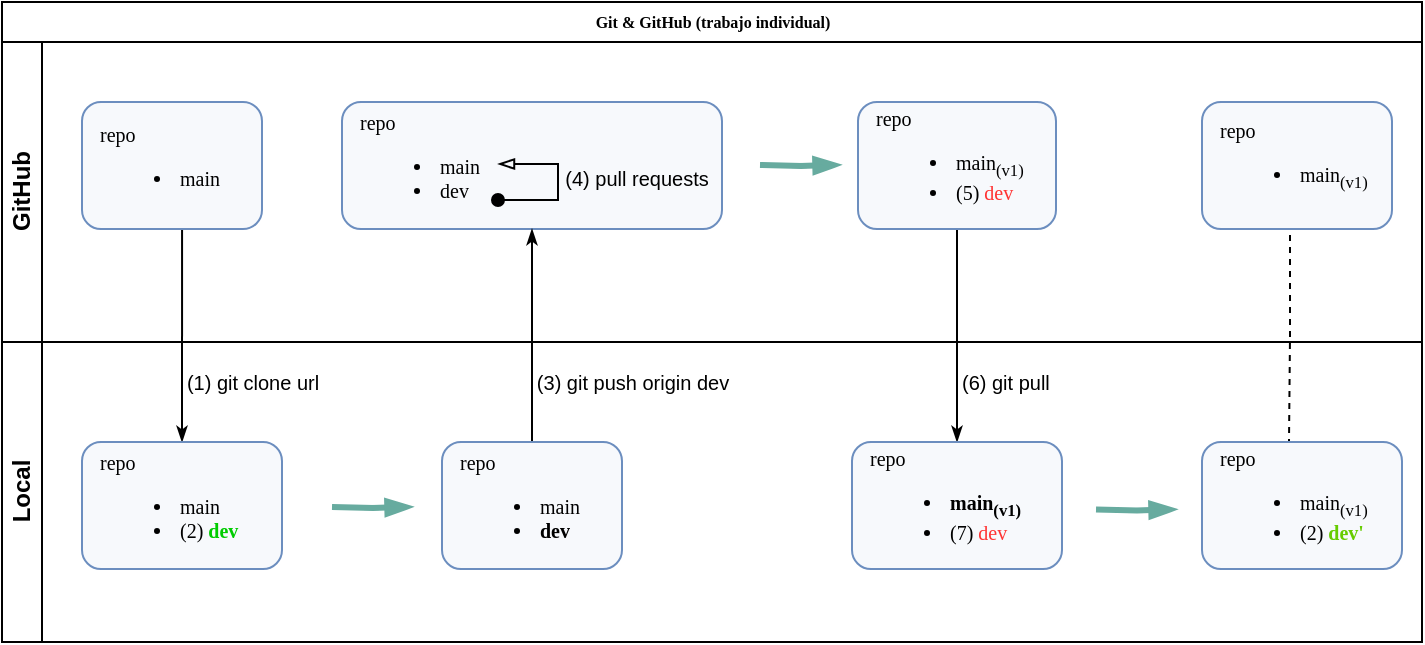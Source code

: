 <mxfile version="15.5.8" type="github">
  <diagram name="Page-1" id="c7488fd3-1785-93aa-aadb-54a6760d102a">
    <mxGraphModel dx="946" dy="591" grid="1" gridSize="10" guides="1" tooltips="1" connect="1" arrows="1" fold="1" page="1" pageScale="1" pageWidth="1100" pageHeight="850" background="none" math="0" shadow="0">
      <root>
        <mxCell id="0" />
        <mxCell id="1" parent="0" />
        <mxCell id="2b4e8129b02d487f-1" value="Git &amp;amp; GitHub (trabajo individual)" style="swimlane;html=1;childLayout=stackLayout;horizontal=1;startSize=20;horizontalStack=0;rounded=0;shadow=0;labelBackgroundColor=none;strokeWidth=1;fontFamily=Verdana;fontSize=8;align=center;" parent="1" vertex="1">
          <mxGeometry x="180" y="70" width="710" height="320" as="geometry" />
        </mxCell>
        <mxCell id="2b4e8129b02d487f-24" style="edgeStyle=orthogonalEdgeStyle;rounded=0;html=1;labelBackgroundColor=none;startArrow=none;startFill=0;startSize=5;endArrow=classicThin;endFill=1;endSize=5;jettySize=auto;orthogonalLoop=1;strokeWidth=1;fontFamily=Verdana;fontSize=8;entryX=0.5;entryY=0;entryDx=0;entryDy=0;exitX=0.556;exitY=0.945;exitDx=0;exitDy=0;exitPerimeter=0;" parent="2b4e8129b02d487f-1" source="2b4e8129b02d487f-6" target="4puBNBnCgwYLjHy2vO-K-1" edge="1">
          <mxGeometry relative="1" as="geometry">
            <mxPoint x="85.0" y="220" as="targetPoint" />
            <mxPoint x="90" y="120" as="sourcePoint" />
          </mxGeometry>
        </mxCell>
        <mxCell id="2b4e8129b02d487f-2" value="GitHub" style="swimlane;html=1;startSize=20;horizontal=0;" parent="2b4e8129b02d487f-1" vertex="1">
          <mxGeometry y="20" width="710" height="150" as="geometry" />
        </mxCell>
        <mxCell id="4puBNBnCgwYLjHy2vO-K-8" value="repo&lt;br&gt;&lt;ul&gt;&lt;li&gt;main&lt;/li&gt;&lt;li&gt;dev&lt;/li&gt;&lt;/ul&gt;" style="rounded=1;whiteSpace=wrap;html=1;shadow=0;labelBackgroundColor=none;strokeWidth=1;fontFamily=Verdana;fontSize=10;align=left;spacingLeft=7;fillColor=#F7F9FC;strokeColor=#6c8ebf;" parent="2b4e8129b02d487f-2" vertex="1">
          <mxGeometry x="170" y="30" width="190" height="63.5" as="geometry" />
        </mxCell>
        <mxCell id="2b4e8129b02d487f-6" value="repo&lt;br style=&quot;font-size: 10px&quot;&gt;&lt;ul style=&quot;font-size: 10px&quot;&gt;&lt;li style=&quot;font-size: 10px&quot;&gt;&lt;span style=&quot;font-size: 10px&quot;&gt;main&lt;/span&gt;&lt;/li&gt;&lt;/ul&gt;" style="rounded=1;whiteSpace=wrap;html=1;shadow=0;labelBackgroundColor=none;strokeWidth=1;fontFamily=Verdana;fontSize=10;align=left;spacingLeft=7;fillColor=#F7F9FC;strokeColor=#6c8ebf;" parent="2b4e8129b02d487f-2" vertex="1">
          <mxGeometry x="40" y="30" width="90" height="63.5" as="geometry" />
        </mxCell>
        <mxCell id="4puBNBnCgwYLjHy2vO-K-12" value="" style="endArrow=blockThin;html=1;rounded=0;fontSize=10;strokeWidth=1;endFill=0;startArrow=oval;startFill=1;" parent="2b4e8129b02d487f-2" edge="1">
          <mxGeometry width="50" height="50" relative="1" as="geometry">
            <mxPoint x="248" y="79" as="sourcePoint" />
            <mxPoint x="248" y="61" as="targetPoint" />
            <Array as="points">
              <mxPoint x="278" y="79" />
              <mxPoint x="278" y="61" />
            </Array>
          </mxGeometry>
        </mxCell>
        <mxCell id="4puBNBnCgwYLjHy2vO-K-13" value="(4) pull requests" style="text;html=1;align=center;verticalAlign=middle;resizable=0;points=[];autosize=1;strokeColor=none;fillColor=none;fontSize=10;" parent="2b4e8129b02d487f-2" vertex="1">
          <mxGeometry x="272" y="58" width="90" height="20" as="geometry" />
        </mxCell>
        <mxCell id="Iaq63VmZjsUIfGBuJp-A-9" style="edgeStyle=orthogonalEdgeStyle;rounded=0;orthogonalLoop=1;jettySize=auto;html=1;fontColor=#66CC00;startArrow=none;startFill=0;endArrow=blockThin;endFill=1;startSize=2;endSize=6;strokeColor=#67AB9F;strokeWidth=3;" parent="2b4e8129b02d487f-2" edge="1">
          <mxGeometry relative="1" as="geometry">
            <mxPoint x="419.0" y="61.46" as="targetPoint" />
            <mxPoint x="379" y="61.46" as="sourcePoint" />
          </mxGeometry>
        </mxCell>
        <mxCell id="2b4e8129b02d487f-4" value="Local" style="swimlane;html=1;startSize=20;horizontal=0;" parent="2b4e8129b02d487f-1" vertex="1">
          <mxGeometry y="170" width="710" height="150" as="geometry" />
        </mxCell>
        <mxCell id="4puBNBnCgwYLjHy2vO-K-1" value="repo&lt;br style=&quot;font-size: 10px&quot;&gt;&lt;ul style=&quot;font-size: 10px&quot;&gt;&lt;li style=&quot;font-size: 10px&quot;&gt;&lt;span style=&quot;font-size: 10px&quot;&gt;main&lt;/span&gt;&lt;/li&gt;&lt;li style=&quot;font-size: 10px&quot;&gt;&lt;span style=&quot;font-size: 10px&quot;&gt;(2) &lt;font color=&quot;#00cc00&quot; style=&quot;font-weight: bold&quot;&gt;dev&lt;/font&gt;&lt;/span&gt;&lt;/li&gt;&lt;/ul&gt;" style="rounded=1;whiteSpace=wrap;html=1;shadow=0;labelBackgroundColor=none;strokeWidth=1;fontFamily=Verdana;fontSize=10;align=left;spacingLeft=7;fillColor=#F7F9FC;strokeColor=#6c8ebf;" parent="2b4e8129b02d487f-4" vertex="1">
          <mxGeometry x="40" y="50" width="100" height="63.5" as="geometry" />
        </mxCell>
        <mxCell id="4puBNBnCgwYLjHy2vO-K-2" value="&lt;font style=&quot;font-size: 10px&quot;&gt;(1) git clone url&lt;/font&gt;" style="text;html=1;align=center;verticalAlign=middle;resizable=0;points=[];autosize=1;strokeColor=none;fillColor=none;" parent="2b4e8129b02d487f-4" vertex="1">
          <mxGeometry x="85" y="10" width="80" height="20" as="geometry" />
        </mxCell>
        <mxCell id="4puBNBnCgwYLjHy2vO-K-10" value="&lt;font style=&quot;font-size: 10px&quot;&gt;(3) git push origin dev&lt;/font&gt;" style="text;html=1;align=center;verticalAlign=middle;resizable=0;points=[];autosize=1;strokeColor=none;fillColor=none;" parent="2b4e8129b02d487f-4" vertex="1">
          <mxGeometry x="260" y="10" width="110" height="20" as="geometry" />
        </mxCell>
        <mxCell id="4puBNBnCgwYLjHy2vO-K-17" value="&lt;font style=&quot;font-size: 10px&quot;&gt;(6) git pull&lt;/font&gt;" style="text;html=1;align=left;verticalAlign=middle;resizable=0;points=[];autosize=1;strokeColor=none;fillColor=none;" parent="2b4e8129b02d487f-4" vertex="1">
          <mxGeometry x="478" y="10" width="60" height="20" as="geometry" />
        </mxCell>
        <mxCell id="Iaq63VmZjsUIfGBuJp-A-8" style="edgeStyle=orthogonalEdgeStyle;rounded=0;orthogonalLoop=1;jettySize=auto;html=1;fontColor=#66CC00;startArrow=none;startFill=0;endArrow=blockThin;endFill=1;startSize=2;endSize=6;strokeColor=#67AB9F;strokeWidth=3;" parent="2b4e8129b02d487f-4" edge="1">
          <mxGeometry relative="1" as="geometry">
            <mxPoint x="205.0" y="82.46" as="targetPoint" />
            <mxPoint x="165" y="82.46" as="sourcePoint" />
          </mxGeometry>
        </mxCell>
        <mxCell id="Iaq63VmZjsUIfGBuJp-A-10" style="edgeStyle=orthogonalEdgeStyle;rounded=0;orthogonalLoop=1;jettySize=auto;html=1;fontColor=#66CC00;startArrow=none;startFill=0;endArrow=blockThin;endFill=1;startSize=2;endSize=6;strokeColor=#67AB9F;strokeWidth=3;" parent="2b4e8129b02d487f-4" edge="1">
          <mxGeometry relative="1" as="geometry">
            <mxPoint x="587.0" y="83.7" as="targetPoint" />
            <mxPoint x="547" y="83.7" as="sourcePoint" />
          </mxGeometry>
        </mxCell>
        <mxCell id="4puBNBnCgwYLjHy2vO-K-7" style="edgeStyle=orthogonalEdgeStyle;rounded=0;html=1;labelBackgroundColor=none;startArrow=classicThin;startFill=1;startSize=5;endArrow=none;endFill=0;endSize=5;jettySize=auto;orthogonalLoop=1;strokeWidth=1;fontFamily=Verdana;fontSize=8;entryX=0.5;entryY=0;entryDx=0;entryDy=0;" parent="1" source="4puBNBnCgwYLjHy2vO-K-8" target="4puBNBnCgwYLjHy2vO-K-9" edge="1">
          <mxGeometry relative="1" as="geometry">
            <mxPoint x="265.0" y="220" as="targetPoint" />
          </mxGeometry>
        </mxCell>
        <mxCell id="4puBNBnCgwYLjHy2vO-K-9" value="repo&lt;br style=&quot;font-size: 10px&quot;&gt;&lt;ul style=&quot;font-size: 10px&quot;&gt;&lt;li style=&quot;font-size: 10px&quot;&gt;&lt;span style=&quot;font-size: 10px&quot;&gt;main&lt;/span&gt;&lt;/li&gt;&lt;li style=&quot;font-size: 10px&quot;&gt;&lt;span style=&quot;font-size: 10px&quot;&gt;&lt;b&gt;dev&lt;/b&gt;&lt;/span&gt;&lt;/li&gt;&lt;/ul&gt;" style="rounded=1;whiteSpace=wrap;html=1;shadow=0;labelBackgroundColor=none;strokeWidth=1;fontFamily=Verdana;fontSize=10;align=left;spacingLeft=7;fillColor=#F7F9FC;strokeColor=#6c8ebf;" parent="1" vertex="1">
          <mxGeometry x="400" y="290" width="90" height="63.5" as="geometry" />
        </mxCell>
        <mxCell id="4puBNBnCgwYLjHy2vO-K-14" style="edgeStyle=orthogonalEdgeStyle;rounded=0;html=1;labelBackgroundColor=none;startArrow=none;startFill=0;startSize=5;endArrow=classicThin;endFill=1;endSize=5;jettySize=auto;orthogonalLoop=1;strokeWidth=1;fontFamily=Verdana;fontSize=8;entryX=0.5;entryY=0;entryDx=0;entryDy=0;" parent="1" source="4puBNBnCgwYLjHy2vO-K-16" target="4puBNBnCgwYLjHy2vO-K-15" edge="1">
          <mxGeometry relative="1" as="geometry">
            <mxPoint x="466.0" y="220" as="targetPoint" />
          </mxGeometry>
        </mxCell>
        <mxCell id="4puBNBnCgwYLjHy2vO-K-15" value="repo&lt;br style=&quot;font-size: 10px&quot;&gt;&lt;ul style=&quot;font-size: 10px&quot;&gt;&lt;li style=&quot;font-size: 10px&quot;&gt;&lt;span style=&quot;font-size: 10px&quot;&gt;&lt;b&gt;main&lt;sub&gt;(v1)&lt;/sub&gt;&lt;/b&gt;&lt;/span&gt;&lt;/li&gt;&lt;li&gt;(7)&lt;font color=&quot;#ff3333&quot;&gt;&amp;nbsp;dev&lt;/font&gt;&lt;/li&gt;&lt;/ul&gt;" style="rounded=1;whiteSpace=wrap;html=1;shadow=0;labelBackgroundColor=none;strokeWidth=1;fontFamily=Verdana;fontSize=10;align=left;spacingLeft=7;fillColor=#F7F9FC;strokeColor=#6c8ebf;" parent="1" vertex="1">
          <mxGeometry x="605" y="290" width="105" height="63.5" as="geometry" />
        </mxCell>
        <mxCell id="4puBNBnCgwYLjHy2vO-K-16" value="repo&lt;br&gt;&lt;ul&gt;&lt;li&gt;main&lt;sub&gt;(v1)&lt;/sub&gt;&lt;/li&gt;&lt;li&gt;(5)&lt;font color=&quot;#ff3333&quot;&gt; dev&lt;/font&gt;&lt;/li&gt;&lt;/ul&gt;" style="rounded=1;whiteSpace=wrap;html=1;shadow=0;labelBackgroundColor=none;strokeWidth=1;fontFamily=Verdana;fontSize=10;align=left;spacingLeft=7;fillColor=#F7F9FC;strokeColor=#6c8ebf;" parent="1" vertex="1">
          <mxGeometry x="608" y="120" width="99" height="63.5" as="geometry" />
        </mxCell>
        <mxCell id="Iaq63VmZjsUIfGBuJp-A-4" style="edgeStyle=orthogonalEdgeStyle;rounded=0;html=1;labelBackgroundColor=none;startArrow=none;startFill=0;startSize=5;endArrow=none;endFill=0;endSize=5;jettySize=auto;orthogonalLoop=1;strokeWidth=1;fontFamily=Verdana;fontSize=8;entryX=0.5;entryY=0;entryDx=0;entryDy=0;dashed=1;" parent="1" edge="1">
          <mxGeometry relative="1" as="geometry">
            <mxPoint x="823.5" y="290" as="targetPoint" />
            <mxPoint x="821" y="183.5" as="sourcePoint" />
            <Array as="points">
              <mxPoint x="824" y="184" />
              <mxPoint x="824" y="237" />
            </Array>
          </mxGeometry>
        </mxCell>
        <mxCell id="Iaq63VmZjsUIfGBuJp-A-5" value="repo&lt;br style=&quot;font-size: 10px&quot;&gt;&lt;ul style=&quot;font-size: 10px&quot;&gt;&lt;li style=&quot;font-size: 10px&quot;&gt;&lt;span style=&quot;font-size: 10px&quot;&gt;main&lt;sub&gt;(v1)&lt;/sub&gt;&lt;/span&gt;&lt;/li&gt;&lt;li&gt;(2)&lt;font color=&quot;#ff3333&quot;&gt;&amp;nbsp;&lt;/font&gt;&lt;b&gt;&lt;font color=&quot;#66cc00&quot;&gt;dev&#39;&lt;/font&gt;&lt;/b&gt;&lt;/li&gt;&lt;/ul&gt;" style="rounded=1;whiteSpace=wrap;html=1;shadow=0;labelBackgroundColor=none;strokeWidth=1;fontFamily=Verdana;fontSize=10;align=left;spacingLeft=7;fillColor=#F7F9FC;strokeColor=#6c8ebf;" parent="1" vertex="1">
          <mxGeometry x="780" y="290" width="100" height="63.5" as="geometry" />
        </mxCell>
        <mxCell id="Iaq63VmZjsUIfGBuJp-A-6" value="repo&lt;br&gt;&lt;ul&gt;&lt;li&gt;main&lt;sub&gt;(v1)&lt;/sub&gt;&lt;/li&gt;&lt;/ul&gt;" style="rounded=1;whiteSpace=wrap;html=1;shadow=0;labelBackgroundColor=none;strokeWidth=1;fontFamily=Verdana;fontSize=10;align=left;spacingLeft=7;fillColor=#F7F9FC;strokeColor=#6c8ebf;" parent="1" vertex="1">
          <mxGeometry x="780" y="120" width="95" height="63.5" as="geometry" />
        </mxCell>
      </root>
    </mxGraphModel>
  </diagram>
</mxfile>
